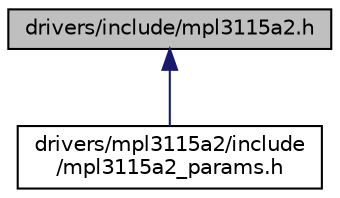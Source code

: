 digraph "drivers/include/mpl3115a2.h"
{
 // LATEX_PDF_SIZE
  edge [fontname="Helvetica",fontsize="10",labelfontname="Helvetica",labelfontsize="10"];
  node [fontname="Helvetica",fontsize="10",shape=record];
  Node1 [label="drivers/include/mpl3115a2.h",height=0.2,width=0.4,color="black", fillcolor="grey75", style="filled", fontcolor="black",tooltip="Interface definition for the MPL3115A2 sensor driver."];
  Node1 -> Node2 [dir="back",color="midnightblue",fontsize="10",style="solid",fontname="Helvetica"];
  Node2 [label="drivers/mpl3115a2/include\l/mpl3115a2_params.h",height=0.2,width=0.4,color="black", fillcolor="white", style="filled",URL="$mpl3115a2__params_8h.html",tooltip="Default configuration for MPL3115A2 devices."];
}
